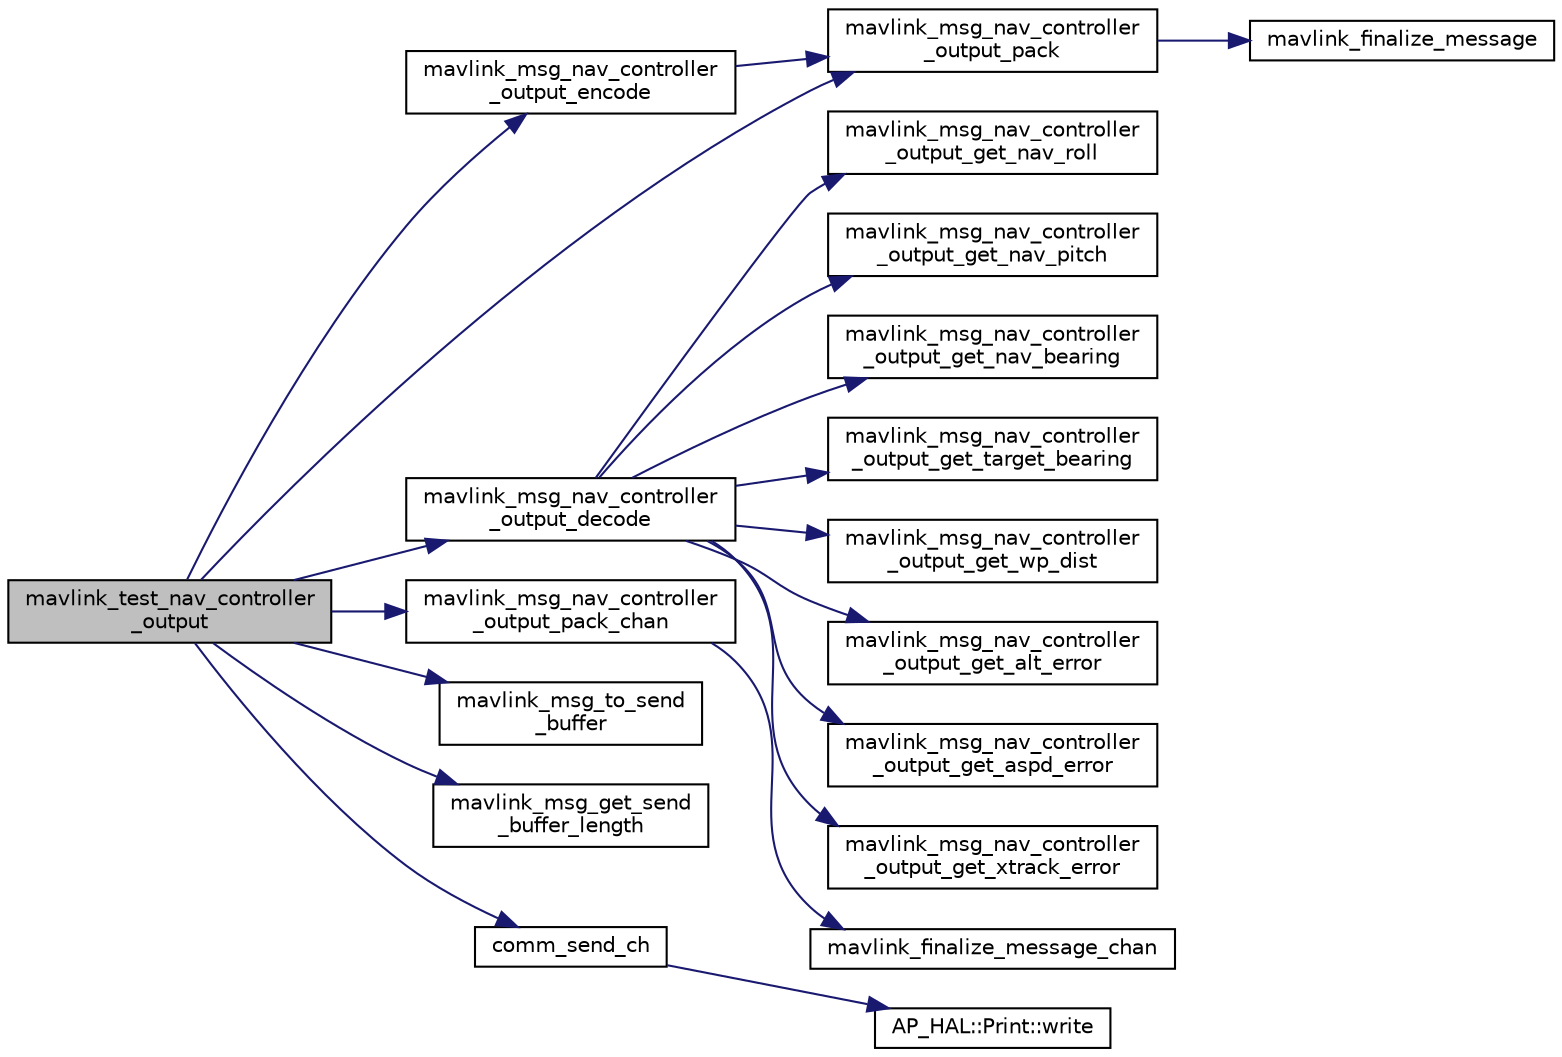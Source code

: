 digraph "mavlink_test_nav_controller_output"
{
 // INTERACTIVE_SVG=YES
  edge [fontname="Helvetica",fontsize="10",labelfontname="Helvetica",labelfontsize="10"];
  node [fontname="Helvetica",fontsize="10",shape=record];
  rankdir="LR";
  Node1 [label="mavlink_test_nav_controller\l_output",height=0.2,width=0.4,color="black", fillcolor="grey75", style="filled" fontcolor="black"];
  Node1 -> Node2 [color="midnightblue",fontsize="10",style="solid",fontname="Helvetica"];
  Node2 [label="mavlink_msg_nav_controller\l_output_encode",height=0.2,width=0.4,color="black", fillcolor="white", style="filled",URL="$v0_89_2common_2mavlink__msg__nav__controller__output_8h.html#a221ac45450cc06107cde26cf1eeb2069",tooltip="Encode a nav_controller_output struct into a message. "];
  Node2 -> Node3 [color="midnightblue",fontsize="10",style="solid",fontname="Helvetica"];
  Node3 [label="mavlink_msg_nav_controller\l_output_pack",height=0.2,width=0.4,color="black", fillcolor="white", style="filled",URL="$v0_89_2common_2mavlink__msg__nav__controller__output_8h.html#a18c0291cc3f15d16aaf37762e9f42529",tooltip="Pack a nav_controller_output message. "];
  Node3 -> Node4 [color="midnightblue",fontsize="10",style="solid",fontname="Helvetica"];
  Node4 [label="mavlink_finalize_message",height=0.2,width=0.4,color="black", fillcolor="white", style="filled",URL="$v0_89_2mavlink__helpers_8h.html#af3bea083c5ec83f5b6570b2bd4a817d0",tooltip="Finalize a MAVLink message with MAVLINK_COMM_0 as default channel. "];
  Node1 -> Node5 [color="midnightblue",fontsize="10",style="solid",fontname="Helvetica"];
  Node5 [label="mavlink_msg_nav_controller\l_output_decode",height=0.2,width=0.4,color="black", fillcolor="white", style="filled",URL="$v0_89_2common_2mavlink__msg__nav__controller__output_8h.html#ac587dbfe4916091fb16bd80df2f1c8e0",tooltip="Decode a nav_controller_output message into a struct. "];
  Node5 -> Node6 [color="midnightblue",fontsize="10",style="solid",fontname="Helvetica"];
  Node6 [label="mavlink_msg_nav_controller\l_output_get_nav_roll",height=0.2,width=0.4,color="black", fillcolor="white", style="filled",URL="$v0_89_2common_2mavlink__msg__nav__controller__output_8h.html#a735e83a473b23a8f3e44763529762e2a",tooltip="Send a nav_controller_output message. "];
  Node5 -> Node7 [color="midnightblue",fontsize="10",style="solid",fontname="Helvetica"];
  Node7 [label="mavlink_msg_nav_controller\l_output_get_nav_pitch",height=0.2,width=0.4,color="black", fillcolor="white", style="filled",URL="$v0_89_2common_2mavlink__msg__nav__controller__output_8h.html#adaf047f5afa174e2f8a3f9b69b1c5a66",tooltip="Get field nav_pitch from nav_controller_output message. "];
  Node5 -> Node8 [color="midnightblue",fontsize="10",style="solid",fontname="Helvetica"];
  Node8 [label="mavlink_msg_nav_controller\l_output_get_nav_bearing",height=0.2,width=0.4,color="black", fillcolor="white", style="filled",URL="$v0_89_2common_2mavlink__msg__nav__controller__output_8h.html#a56a3abca2b5e6283c0d933f0630bb6dd",tooltip="Get field nav_bearing from nav_controller_output message. "];
  Node5 -> Node9 [color="midnightblue",fontsize="10",style="solid",fontname="Helvetica"];
  Node9 [label="mavlink_msg_nav_controller\l_output_get_target_bearing",height=0.2,width=0.4,color="black", fillcolor="white", style="filled",URL="$v0_89_2common_2mavlink__msg__nav__controller__output_8h.html#a17bb8d3d4a6345095198dc9c768ac18d",tooltip="Get field target_bearing from nav_controller_output message. "];
  Node5 -> Node10 [color="midnightblue",fontsize="10",style="solid",fontname="Helvetica"];
  Node10 [label="mavlink_msg_nav_controller\l_output_get_wp_dist",height=0.2,width=0.4,color="black", fillcolor="white", style="filled",URL="$v0_89_2common_2mavlink__msg__nav__controller__output_8h.html#a349cbe765d7622a10d8ea541d7e29638",tooltip="Get field wp_dist from nav_controller_output message. "];
  Node5 -> Node11 [color="midnightblue",fontsize="10",style="solid",fontname="Helvetica"];
  Node11 [label="mavlink_msg_nav_controller\l_output_get_alt_error",height=0.2,width=0.4,color="black", fillcolor="white", style="filled",URL="$v0_89_2common_2mavlink__msg__nav__controller__output_8h.html#a0bfaf33a8e5ce2f9d9ba5cc8e41ae2e2",tooltip="Get field alt_error from nav_controller_output message. "];
  Node5 -> Node12 [color="midnightblue",fontsize="10",style="solid",fontname="Helvetica"];
  Node12 [label="mavlink_msg_nav_controller\l_output_get_aspd_error",height=0.2,width=0.4,color="black", fillcolor="white", style="filled",URL="$v0_89_2common_2mavlink__msg__nav__controller__output_8h.html#a326479f31799fa113d5a448962fb2f3e",tooltip="Get field aspd_error from nav_controller_output message. "];
  Node5 -> Node13 [color="midnightblue",fontsize="10",style="solid",fontname="Helvetica"];
  Node13 [label="mavlink_msg_nav_controller\l_output_get_xtrack_error",height=0.2,width=0.4,color="black", fillcolor="white", style="filled",URL="$v0_89_2common_2mavlink__msg__nav__controller__output_8h.html#a37bdba7b5f5964c32a4a2c524ef33e8c",tooltip="Get field xtrack_error from nav_controller_output message. "];
  Node1 -> Node3 [color="midnightblue",fontsize="10",style="solid",fontname="Helvetica"];
  Node1 -> Node14 [color="midnightblue",fontsize="10",style="solid",fontname="Helvetica"];
  Node14 [label="mavlink_msg_nav_controller\l_output_pack_chan",height=0.2,width=0.4,color="black", fillcolor="white", style="filled",URL="$v0_89_2common_2mavlink__msg__nav__controller__output_8h.html#af0a2c94ed932fac26c8ab9f9b7e6dc2f",tooltip="Pack a nav_controller_output message on a channel. "];
  Node14 -> Node15 [color="midnightblue",fontsize="10",style="solid",fontname="Helvetica"];
  Node15 [label="mavlink_finalize_message_chan",height=0.2,width=0.4,color="black", fillcolor="white", style="filled",URL="$v0_89_2mavlink__helpers_8h.html#aa66131138fc02101dcc73b4b556ab422",tooltip="Finalize a MAVLink message with channel assignment. "];
  Node1 -> Node16 [color="midnightblue",fontsize="10",style="solid",fontname="Helvetica"];
  Node16 [label="mavlink_msg_to_send\l_buffer",height=0.2,width=0.4,color="black", fillcolor="white", style="filled",URL="$v0_89_2mavlink__helpers_8h.html#afea0a9befa84822fd62c2899ea0d849e",tooltip="Pack a message to send it over a serial byte stream. "];
  Node1 -> Node17 [color="midnightblue",fontsize="10",style="solid",fontname="Helvetica"];
  Node17 [label="mavlink_msg_get_send\l_buffer_length",height=0.2,width=0.4,color="black", fillcolor="white", style="filled",URL="$v0_89_2protocol_8h.html#aa86c08f27aabb7a2e12a67f189f590c8",tooltip="Get the required buffer size for this message. "];
  Node1 -> Node18 [color="midnightblue",fontsize="10",style="solid",fontname="Helvetica"];
  Node18 [label="comm_send_ch",height=0.2,width=0.4,color="black", fillcolor="white", style="filled",URL="$GCS__MAVLink_8h.html#ab753873a1ee10adedd0ce246311468f8"];
  Node18 -> Node19 [color="midnightblue",fontsize="10",style="solid",fontname="Helvetica"];
  Node19 [label="AP_HAL::Print::write",height=0.2,width=0.4,color="black", fillcolor="white", style="filled",URL="$classAP__HAL_1_1Print.html#acc65391952a43334f8f5c9bef341f501"];
}
